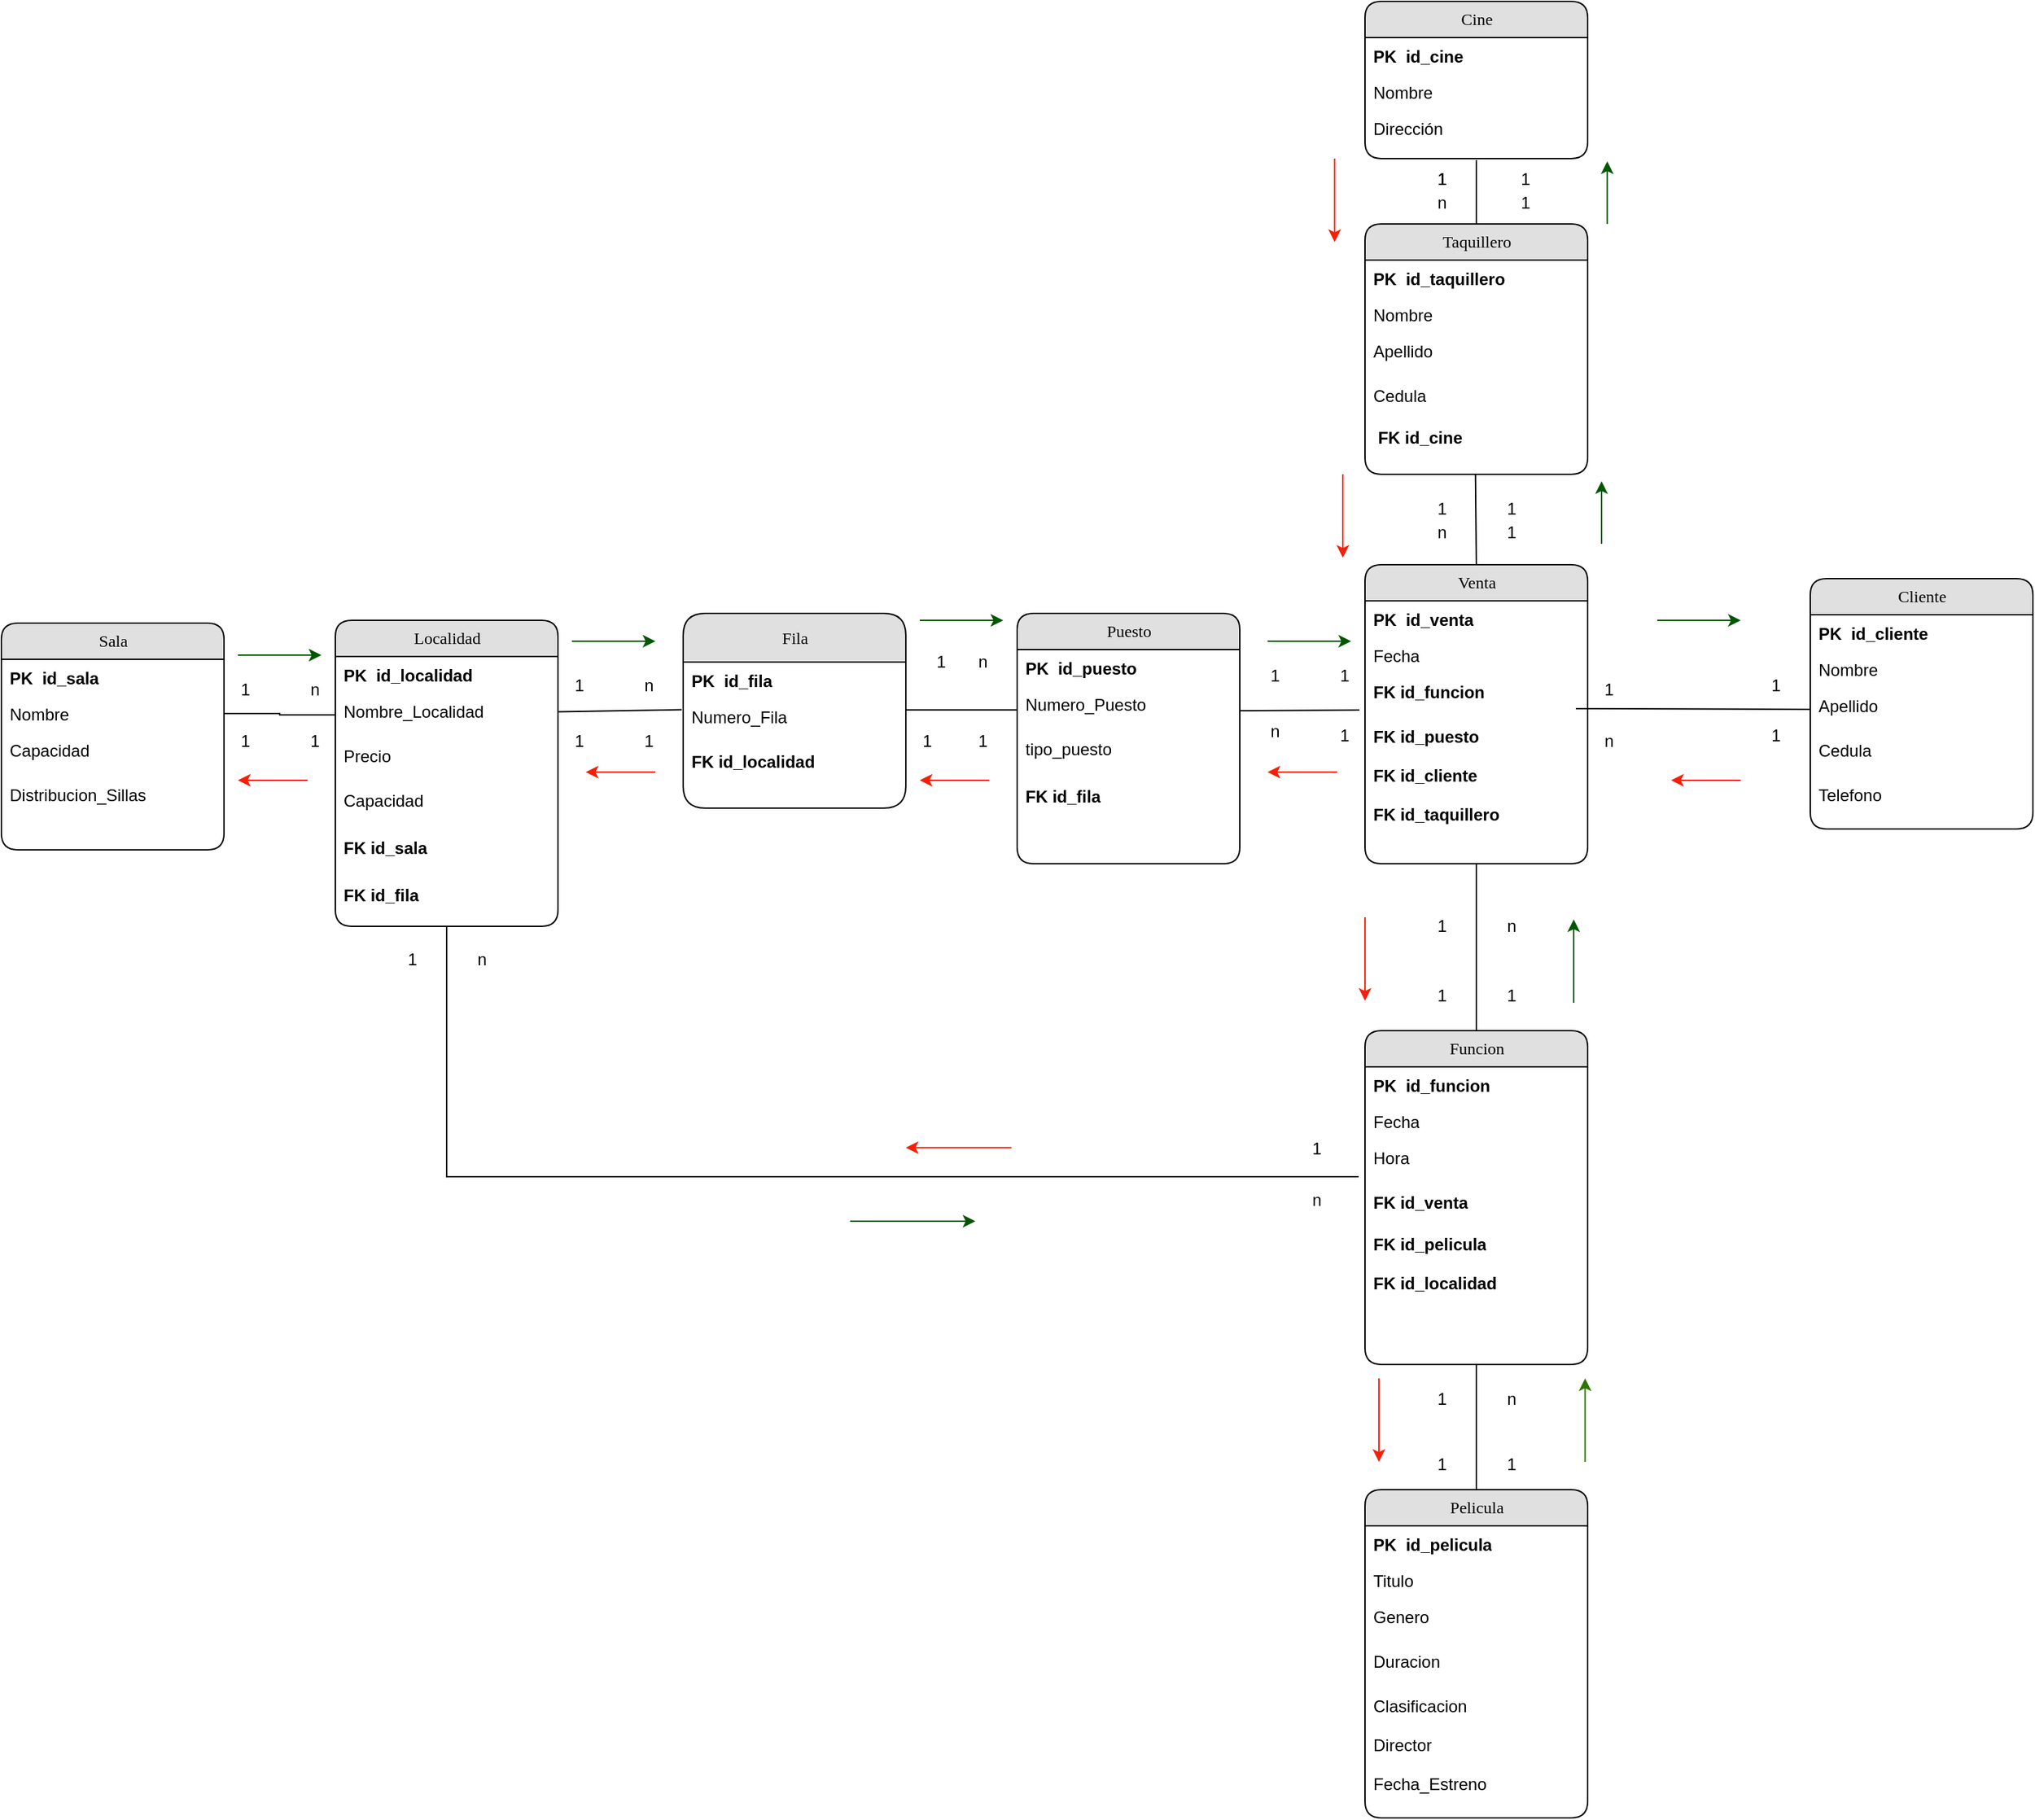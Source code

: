 <mxfile version="24.6.4" type="device">
  <diagram name="Page-1" id="b520641d-4fe3-3701-9064-5fc419738815">
    <mxGraphModel dx="2220" dy="693" grid="1" gridSize="10" guides="1" tooltips="1" connect="1" arrows="1" fold="1" page="1" pageScale="1" pageWidth="1100" pageHeight="850" background="none" math="0" shadow="0">
      <root>
        <mxCell id="0" />
        <mxCell id="1" parent="0" />
        <mxCell id="21ea969265ad0168-6" value="Pelicula" style="swimlane;html=1;fontStyle=0;childLayout=stackLayout;horizontal=1;startSize=26;fillColor=#e0e0e0;horizontalStack=0;resizeParent=1;resizeLast=0;collapsible=1;marginBottom=0;swimlaneFillColor=#ffffff;align=center;rounded=1;shadow=0;comic=0;labelBackgroundColor=none;strokeWidth=1;fontFamily=Verdana;fontSize=12" parent="1" vertex="1">
          <mxGeometry x="640" y="1080" width="160" height="236" as="geometry" />
        </mxCell>
        <mxCell id="21ea969265ad0168-7" value="PK&amp;nbsp; id_pelicula" style="text;html=1;strokeColor=none;fillColor=none;spacingLeft=4;spacingRight=4;whiteSpace=wrap;overflow=hidden;rotatable=0;points=[[0,0.5],[1,0.5]];portConstraint=eastwest;fontStyle=1" parent="21ea969265ad0168-6" vertex="1">
          <mxGeometry y="26" width="160" height="26" as="geometry" />
        </mxCell>
        <mxCell id="21ea969265ad0168-8" value="Titulo" style="text;html=1;strokeColor=none;fillColor=none;spacingLeft=4;spacingRight=4;whiteSpace=wrap;overflow=hidden;rotatable=0;points=[[0,0.5],[1,0.5]];portConstraint=eastwest;" parent="21ea969265ad0168-6" vertex="1">
          <mxGeometry y="52" width="160" height="26" as="geometry" />
        </mxCell>
        <mxCell id="21ea969265ad0168-9" value="Genero" style="text;html=1;strokeColor=none;fillColor=none;spacingLeft=4;spacingRight=4;whiteSpace=wrap;overflow=hidden;rotatable=0;points=[[0,0.5],[1,0.5]];portConstraint=eastwest;" parent="21ea969265ad0168-6" vertex="1">
          <mxGeometry y="78" width="160" height="32" as="geometry" />
        </mxCell>
        <mxCell id="8dd9FDoS5vBMyWjFudpx-2" value="Duracion" style="text;html=1;strokeColor=none;fillColor=none;spacingLeft=4;spacingRight=4;whiteSpace=wrap;overflow=hidden;rotatable=0;points=[[0,0.5],[1,0.5]];portConstraint=eastwest;" parent="21ea969265ad0168-6" vertex="1">
          <mxGeometry y="110" width="160" height="32" as="geometry" />
        </mxCell>
        <mxCell id="8dd9FDoS5vBMyWjFudpx-3" value="Clasificacion" style="text;html=1;strokeColor=none;fillColor=none;spacingLeft=4;spacingRight=4;whiteSpace=wrap;overflow=hidden;rotatable=0;points=[[0,0.5],[1,0.5]];portConstraint=eastwest;" parent="21ea969265ad0168-6" vertex="1">
          <mxGeometry y="142" width="160" height="28" as="geometry" />
        </mxCell>
        <mxCell id="8dd9FDoS5vBMyWjFudpx-4" value="Director" style="text;html=1;strokeColor=none;fillColor=none;spacingLeft=4;spacingRight=4;whiteSpace=wrap;overflow=hidden;rotatable=0;points=[[0,0.5],[1,0.5]];portConstraint=eastwest;" parent="21ea969265ad0168-6" vertex="1">
          <mxGeometry y="170" width="160" height="28" as="geometry" />
        </mxCell>
        <mxCell id="8dd9FDoS5vBMyWjFudpx-5" value="Fecha_Estreno" style="text;html=1;strokeColor=none;fillColor=none;spacingLeft=4;spacingRight=4;whiteSpace=wrap;overflow=hidden;rotatable=0;points=[[0,0.5],[1,0.5]];portConstraint=eastwest;" parent="21ea969265ad0168-6" vertex="1">
          <mxGeometry y="198" width="160" height="28" as="geometry" />
        </mxCell>
        <mxCell id="8dd9FDoS5vBMyWjFudpx-7" value="Sala" style="swimlane;html=1;fontStyle=0;childLayout=stackLayout;horizontal=1;startSize=26;fillColor=#e0e0e0;horizontalStack=0;resizeParent=1;resizeLast=0;collapsible=1;marginBottom=0;swimlaneFillColor=#ffffff;align=center;rounded=1;shadow=0;comic=0;labelBackgroundColor=none;strokeWidth=1;fontFamily=Verdana;fontSize=12" parent="1" vertex="1">
          <mxGeometry x="-340" y="457" width="160" height="163" as="geometry" />
        </mxCell>
        <mxCell id="8dd9FDoS5vBMyWjFudpx-8" value="PK&amp;nbsp; id_sala" style="text;html=1;strokeColor=none;fillColor=none;spacingLeft=4;spacingRight=4;whiteSpace=wrap;overflow=hidden;rotatable=0;points=[[0,0.5],[1,0.5]];portConstraint=eastwest;fontStyle=1" parent="8dd9FDoS5vBMyWjFudpx-7" vertex="1">
          <mxGeometry y="26" width="160" height="26" as="geometry" />
        </mxCell>
        <mxCell id="8dd9FDoS5vBMyWjFudpx-9" value="Nombre" style="text;html=1;strokeColor=none;fillColor=none;spacingLeft=4;spacingRight=4;whiteSpace=wrap;overflow=hidden;rotatable=0;points=[[0,0.5],[1,0.5]];portConstraint=eastwest;" parent="8dd9FDoS5vBMyWjFudpx-7" vertex="1">
          <mxGeometry y="52" width="160" height="26" as="geometry" />
        </mxCell>
        <mxCell id="8dd9FDoS5vBMyWjFudpx-10" value="Capacidad" style="text;html=1;strokeColor=none;fillColor=none;spacingLeft=4;spacingRight=4;whiteSpace=wrap;overflow=hidden;rotatable=0;points=[[0,0.5],[1,0.5]];portConstraint=eastwest;" parent="8dd9FDoS5vBMyWjFudpx-7" vertex="1">
          <mxGeometry y="78" width="160" height="32" as="geometry" />
        </mxCell>
        <mxCell id="Xd5yJjgraGwI-r6rhSxs-58" value="Distribucion_Sillas" style="text;html=1;strokeColor=none;fillColor=none;spacingLeft=4;spacingRight=4;whiteSpace=wrap;overflow=hidden;rotatable=0;points=[[0,0.5],[1,0.5]];portConstraint=eastwest;" vertex="1" parent="8dd9FDoS5vBMyWjFudpx-7">
          <mxGeometry y="110" width="160" height="32" as="geometry" />
        </mxCell>
        <mxCell id="8dd9FDoS5vBMyWjFudpx-15" value="Funcion" style="swimlane;html=1;fontStyle=0;childLayout=stackLayout;horizontal=1;startSize=26;fillColor=#e0e0e0;horizontalStack=0;resizeParent=1;resizeLast=0;collapsible=1;marginBottom=0;swimlaneFillColor=#ffffff;align=center;rounded=1;shadow=0;comic=0;labelBackgroundColor=none;strokeWidth=1;fontFamily=Verdana;fontSize=12" parent="1" vertex="1">
          <mxGeometry x="640" y="750" width="160" height="240" as="geometry" />
        </mxCell>
        <mxCell id="8dd9FDoS5vBMyWjFudpx-16" value="PK&amp;nbsp; id_funcion" style="text;html=1;strokeColor=none;fillColor=none;spacingLeft=4;spacingRight=4;whiteSpace=wrap;overflow=hidden;rotatable=0;points=[[0,0.5],[1,0.5]];portConstraint=eastwest;fontStyle=1" parent="8dd9FDoS5vBMyWjFudpx-15" vertex="1">
          <mxGeometry y="26" width="160" height="26" as="geometry" />
        </mxCell>
        <mxCell id="8dd9FDoS5vBMyWjFudpx-17" value="Fecha" style="text;html=1;strokeColor=none;fillColor=none;spacingLeft=4;spacingRight=4;whiteSpace=wrap;overflow=hidden;rotatable=0;points=[[0,0.5],[1,0.5]];portConstraint=eastwest;" parent="8dd9FDoS5vBMyWjFudpx-15" vertex="1">
          <mxGeometry y="52" width="160" height="26" as="geometry" />
        </mxCell>
        <mxCell id="8dd9FDoS5vBMyWjFudpx-18" value="Hora" style="text;html=1;strokeColor=none;fillColor=none;spacingLeft=4;spacingRight=4;whiteSpace=wrap;overflow=hidden;rotatable=0;points=[[0,0.5],[1,0.5]];portConstraint=eastwest;" parent="8dd9FDoS5vBMyWjFudpx-15" vertex="1">
          <mxGeometry y="78" width="160" height="32" as="geometry" />
        </mxCell>
        <mxCell id="8dd9FDoS5vBMyWjFudpx-21" value="FK id_venta" style="text;html=1;strokeColor=none;fillColor=none;spacingLeft=4;spacingRight=4;whiteSpace=wrap;overflow=hidden;rotatable=0;points=[[0,0.5],[1,0.5]];portConstraint=eastwest;fontStyle=1" parent="8dd9FDoS5vBMyWjFudpx-15" vertex="1">
          <mxGeometry y="110" width="160" height="30" as="geometry" />
        </mxCell>
        <mxCell id="8dd9FDoS5vBMyWjFudpx-20" value="&lt;b&gt;FK id_pelicula&lt;/b&gt;" style="text;html=1;strokeColor=none;fillColor=none;spacingLeft=4;spacingRight=4;whiteSpace=wrap;overflow=hidden;rotatable=0;points=[[0,0.5],[1,0.5]];portConstraint=eastwest;" parent="8dd9FDoS5vBMyWjFudpx-15" vertex="1">
          <mxGeometry y="140" width="160" height="28" as="geometry" />
        </mxCell>
        <mxCell id="HfZGZWcqAwXd5LYoIrl5-48" value="FK id_localidad" style="text;html=1;strokeColor=none;fillColor=none;spacingLeft=4;spacingRight=4;whiteSpace=wrap;overflow=hidden;rotatable=0;points=[[0,0.5],[1,0.5]];portConstraint=eastwest;fontStyle=1" parent="8dd9FDoS5vBMyWjFudpx-15" vertex="1">
          <mxGeometry y="168" width="160" height="30" as="geometry" />
        </mxCell>
        <mxCell id="HfZGZWcqAwXd5LYoIrl5-30" style="edgeStyle=orthogonalEdgeStyle;rounded=0;orthogonalLoop=1;jettySize=auto;html=1;exitX=0.5;exitY=1;exitDx=0;exitDy=0;entryX=0.5;entryY=0;entryDx=0;entryDy=0;endArrow=none;endFill=0;" parent="1" source="8dd9FDoS5vBMyWjFudpx-23" target="8dd9FDoS5vBMyWjFudpx-15" edge="1">
          <mxGeometry relative="1" as="geometry" />
        </mxCell>
        <mxCell id="8dd9FDoS5vBMyWjFudpx-23" value="Venta" style="swimlane;html=1;fontStyle=0;childLayout=stackLayout;horizontal=1;startSize=26;fillColor=#e0e0e0;horizontalStack=0;resizeParent=1;resizeLast=0;collapsible=1;marginBottom=0;swimlaneFillColor=#ffffff;align=center;rounded=1;shadow=0;comic=0;labelBackgroundColor=none;strokeWidth=1;fontFamily=Verdana;fontSize=12" parent="1" vertex="1">
          <mxGeometry x="640" y="415" width="160" height="215" as="geometry" />
        </mxCell>
        <mxCell id="8dd9FDoS5vBMyWjFudpx-24" value="PK&amp;nbsp; id_venta" style="text;html=1;strokeColor=none;fillColor=none;spacingLeft=4;spacingRight=4;whiteSpace=wrap;overflow=hidden;rotatable=0;points=[[0,0.5],[1,0.5]];portConstraint=eastwest;fontStyle=1" parent="8dd9FDoS5vBMyWjFudpx-23" vertex="1">
          <mxGeometry y="26" width="160" height="26" as="geometry" />
        </mxCell>
        <mxCell id="8dd9FDoS5vBMyWjFudpx-25" value="Fecha" style="text;html=1;strokeColor=none;fillColor=none;spacingLeft=4;spacingRight=4;whiteSpace=wrap;overflow=hidden;rotatable=0;points=[[0,0.5],[1,0.5]];portConstraint=eastwest;" parent="8dd9FDoS5vBMyWjFudpx-23" vertex="1">
          <mxGeometry y="52" width="160" height="26" as="geometry" />
        </mxCell>
        <mxCell id="8dd9FDoS5vBMyWjFudpx-27" value="FK id_funcion" style="text;html=1;strokeColor=none;fillColor=none;spacingLeft=4;spacingRight=4;whiteSpace=wrap;overflow=hidden;rotatable=0;points=[[0,0.5],[1,0.5]];portConstraint=eastwest;fontStyle=1" parent="8dd9FDoS5vBMyWjFudpx-23" vertex="1">
          <mxGeometry y="78" width="160" height="32" as="geometry" />
        </mxCell>
        <mxCell id="8dd9FDoS5vBMyWjFudpx-28" value="&lt;b&gt;FK id_puesto&lt;/b&gt;" style="text;html=1;strokeColor=none;fillColor=none;spacingLeft=4;spacingRight=4;whiteSpace=wrap;overflow=hidden;rotatable=0;points=[[0,0.5],[1,0.5]];portConstraint=eastwest;" parent="8dd9FDoS5vBMyWjFudpx-23" vertex="1">
          <mxGeometry y="110" width="160" height="28" as="geometry" />
        </mxCell>
        <mxCell id="8dd9FDoS5vBMyWjFudpx-46" value="&lt;b&gt;FK id_cliente&lt;/b&gt;" style="text;html=1;strokeColor=none;fillColor=none;spacingLeft=4;spacingRight=4;whiteSpace=wrap;overflow=hidden;rotatable=0;points=[[0,0.5],[1,0.5]];portConstraint=eastwest;" parent="8dd9FDoS5vBMyWjFudpx-23" vertex="1">
          <mxGeometry y="138" width="160" height="28" as="geometry" />
        </mxCell>
        <mxCell id="8dd9FDoS5vBMyWjFudpx-68" value="&lt;b&gt;FK id_taquillero&lt;/b&gt;" style="text;html=1;strokeColor=none;fillColor=none;spacingLeft=4;spacingRight=4;whiteSpace=wrap;overflow=hidden;rotatable=0;points=[[0,0.5],[1,0.5]];portConstraint=eastwest;" parent="8dd9FDoS5vBMyWjFudpx-23" vertex="1">
          <mxGeometry y="166" width="160" height="28" as="geometry" />
        </mxCell>
        <mxCell id="8dd9FDoS5vBMyWjFudpx-32" value="Puesto" style="swimlane;html=1;fontStyle=0;childLayout=stackLayout;horizontal=1;startSize=26;fillColor=#e0e0e0;horizontalStack=0;resizeParent=1;resizeLast=0;collapsible=1;marginBottom=0;swimlaneFillColor=#ffffff;align=center;rounded=1;shadow=0;comic=0;labelBackgroundColor=none;strokeWidth=1;fontFamily=Verdana;fontSize=12" parent="1" vertex="1">
          <mxGeometry x="390" y="450" width="160" height="180" as="geometry" />
        </mxCell>
        <mxCell id="8dd9FDoS5vBMyWjFudpx-33" value="PK&amp;nbsp; id_puesto" style="text;html=1;strokeColor=none;fillColor=none;spacingLeft=4;spacingRight=4;whiteSpace=wrap;overflow=hidden;rotatable=0;points=[[0,0.5],[1,0.5]];portConstraint=eastwest;fontStyle=1" parent="8dd9FDoS5vBMyWjFudpx-32" vertex="1">
          <mxGeometry y="26" width="160" height="26" as="geometry" />
        </mxCell>
        <mxCell id="8dd9FDoS5vBMyWjFudpx-35" value="Numero_Puesto" style="text;html=1;strokeColor=none;fillColor=none;spacingLeft=4;spacingRight=4;whiteSpace=wrap;overflow=hidden;rotatable=0;points=[[0,0.5],[1,0.5]];portConstraint=eastwest;" parent="8dd9FDoS5vBMyWjFudpx-32" vertex="1">
          <mxGeometry y="52" width="160" height="32" as="geometry" />
        </mxCell>
        <mxCell id="8dd9FDoS5vBMyWjFudpx-118" value="&lt;span&gt;tipo_puesto&lt;/span&gt;" style="text;html=1;strokeColor=none;fillColor=none;spacingLeft=4;spacingRight=4;whiteSpace=wrap;overflow=hidden;rotatable=0;points=[[0,0.5],[1,0.5]];portConstraint=eastwest;fontStyle=0" parent="8dd9FDoS5vBMyWjFudpx-32" vertex="1">
          <mxGeometry y="84" width="160" height="34" as="geometry" />
        </mxCell>
        <mxCell id="Xd5yJjgraGwI-r6rhSxs-57" value="&lt;b&gt;FK id_fila&lt;/b&gt;" style="text;html=1;strokeColor=none;fillColor=none;spacingLeft=4;spacingRight=4;whiteSpace=wrap;overflow=hidden;rotatable=0;points=[[0,0.5],[1,0.5]];portConstraint=eastwest;" vertex="1" parent="8dd9FDoS5vBMyWjFudpx-32">
          <mxGeometry y="118" width="160" height="34" as="geometry" />
        </mxCell>
        <mxCell id="8dd9FDoS5vBMyWjFudpx-54" value="Cliente" style="swimlane;html=1;fontStyle=0;childLayout=stackLayout;horizontal=1;startSize=26;fillColor=#e0e0e0;horizontalStack=0;resizeParent=1;resizeLast=0;collapsible=1;marginBottom=0;swimlaneFillColor=#ffffff;align=center;rounded=1;shadow=0;comic=0;labelBackgroundColor=none;strokeWidth=1;fontFamily=Verdana;fontSize=12" parent="1" vertex="1">
          <mxGeometry x="960" y="425" width="160" height="180" as="geometry" />
        </mxCell>
        <mxCell id="8dd9FDoS5vBMyWjFudpx-55" value="PK&amp;nbsp; id_cliente" style="text;html=1;strokeColor=none;fillColor=none;spacingLeft=4;spacingRight=4;whiteSpace=wrap;overflow=hidden;rotatable=0;points=[[0,0.5],[1,0.5]];portConstraint=eastwest;fontStyle=1" parent="8dd9FDoS5vBMyWjFudpx-54" vertex="1">
          <mxGeometry y="26" width="160" height="26" as="geometry" />
        </mxCell>
        <mxCell id="8dd9FDoS5vBMyWjFudpx-56" value="Nombre" style="text;html=1;strokeColor=none;fillColor=none;spacingLeft=4;spacingRight=4;whiteSpace=wrap;overflow=hidden;rotatable=0;points=[[0,0.5],[1,0.5]];portConstraint=eastwest;" parent="8dd9FDoS5vBMyWjFudpx-54" vertex="1">
          <mxGeometry y="52" width="160" height="26" as="geometry" />
        </mxCell>
        <mxCell id="8dd9FDoS5vBMyWjFudpx-57" value="Apellido" style="text;html=1;strokeColor=none;fillColor=none;spacingLeft=4;spacingRight=4;whiteSpace=wrap;overflow=hidden;rotatable=0;points=[[0,0.5],[1,0.5]];portConstraint=eastwest;" parent="8dd9FDoS5vBMyWjFudpx-54" vertex="1">
          <mxGeometry y="78" width="160" height="32" as="geometry" />
        </mxCell>
        <mxCell id="8dd9FDoS5vBMyWjFudpx-58" value="Cedula" style="text;html=1;strokeColor=none;fillColor=none;spacingLeft=4;spacingRight=4;whiteSpace=wrap;overflow=hidden;rotatable=0;points=[[0,0.5],[1,0.5]];portConstraint=eastwest;" parent="8dd9FDoS5vBMyWjFudpx-54" vertex="1">
          <mxGeometry y="110" width="160" height="32" as="geometry" />
        </mxCell>
        <mxCell id="8dd9FDoS5vBMyWjFudpx-59" value="Telefono" style="text;html=1;strokeColor=none;fillColor=none;spacingLeft=4;spacingRight=4;whiteSpace=wrap;overflow=hidden;rotatable=0;points=[[0,0.5],[1,0.5]];portConstraint=eastwest;" parent="8dd9FDoS5vBMyWjFudpx-54" vertex="1">
          <mxGeometry y="142" width="160" height="28" as="geometry" />
        </mxCell>
        <mxCell id="8dd9FDoS5vBMyWjFudpx-62" value="Taquillero" style="swimlane;html=1;fontStyle=0;childLayout=stackLayout;horizontal=1;startSize=26;fillColor=#e0e0e0;horizontalStack=0;resizeParent=1;resizeLast=0;collapsible=1;marginBottom=0;swimlaneFillColor=#ffffff;align=center;rounded=1;shadow=0;comic=0;labelBackgroundColor=none;strokeWidth=1;fontFamily=Verdana;fontSize=12" parent="1" vertex="1">
          <mxGeometry x="640" y="170" width="160" height="180" as="geometry" />
        </mxCell>
        <mxCell id="8dd9FDoS5vBMyWjFudpx-63" value="PK&amp;nbsp; id_taquillero" style="text;html=1;strokeColor=none;fillColor=none;spacingLeft=4;spacingRight=4;whiteSpace=wrap;overflow=hidden;rotatable=0;points=[[0,0.5],[1,0.5]];portConstraint=eastwest;fontStyle=1" parent="8dd9FDoS5vBMyWjFudpx-62" vertex="1">
          <mxGeometry y="26" width="160" height="26" as="geometry" />
        </mxCell>
        <mxCell id="8dd9FDoS5vBMyWjFudpx-64" value="Nombre" style="text;html=1;strokeColor=none;fillColor=none;spacingLeft=4;spacingRight=4;whiteSpace=wrap;overflow=hidden;rotatable=0;points=[[0,0.5],[1,0.5]];portConstraint=eastwest;" parent="8dd9FDoS5vBMyWjFudpx-62" vertex="1">
          <mxGeometry y="52" width="160" height="26" as="geometry" />
        </mxCell>
        <mxCell id="8dd9FDoS5vBMyWjFudpx-65" value="Apellido" style="text;html=1;strokeColor=none;fillColor=none;spacingLeft=4;spacingRight=4;whiteSpace=wrap;overflow=hidden;rotatable=0;points=[[0,0.5],[1,0.5]];portConstraint=eastwest;" parent="8dd9FDoS5vBMyWjFudpx-62" vertex="1">
          <mxGeometry y="78" width="160" height="32" as="geometry" />
        </mxCell>
        <mxCell id="8dd9FDoS5vBMyWjFudpx-66" value="Cedula" style="text;html=1;strokeColor=none;fillColor=none;spacingLeft=4;spacingRight=4;whiteSpace=wrap;overflow=hidden;rotatable=0;points=[[0,0.5],[1,0.5]];portConstraint=eastwest;" parent="8dd9FDoS5vBMyWjFudpx-62" vertex="1">
          <mxGeometry y="110" width="160" height="30" as="geometry" />
        </mxCell>
        <mxCell id="HfZGZWcqAwXd5LYoIrl5-8" value="&lt;b&gt;&amp;nbsp;FK id_cine&amp;nbsp;&lt;/b&gt;" style="text;html=1;strokeColor=none;fillColor=none;spacingLeft=4;spacingRight=4;whiteSpace=wrap;overflow=hidden;rotatable=0;points=[[0,0.5],[1,0.5]];portConstraint=eastwest;" parent="8dd9FDoS5vBMyWjFudpx-62" vertex="1">
          <mxGeometry y="140" width="160" height="30" as="geometry" />
        </mxCell>
        <mxCell id="8dd9FDoS5vBMyWjFudpx-108" value="Fila" style="swimlane;html=1;fontStyle=0;childLayout=stackLayout;horizontal=1;startSize=35;fillColor=#e0e0e0;horizontalStack=0;resizeParent=1;resizeLast=0;collapsible=1;marginBottom=0;swimlaneFillColor=#ffffff;align=center;rounded=1;shadow=0;comic=0;labelBackgroundColor=none;strokeWidth=1;fontFamily=Verdana;fontSize=12" parent="1" vertex="1">
          <mxGeometry x="150" y="450" width="160" height="140" as="geometry" />
        </mxCell>
        <mxCell id="8dd9FDoS5vBMyWjFudpx-109" value="PK&amp;nbsp; id_fila" style="text;html=1;strokeColor=none;fillColor=none;spacingLeft=4;spacingRight=4;whiteSpace=wrap;overflow=hidden;rotatable=0;points=[[0,0.5],[1,0.5]];portConstraint=eastwest;fontStyle=1" parent="8dd9FDoS5vBMyWjFudpx-108" vertex="1">
          <mxGeometry y="35" width="160" height="26" as="geometry" />
        </mxCell>
        <mxCell id="8dd9FDoS5vBMyWjFudpx-111" value="Numero_Fila" style="text;html=1;strokeColor=none;fillColor=none;spacingLeft=4;spacingRight=4;whiteSpace=wrap;overflow=hidden;rotatable=0;points=[[0,0.5],[1,0.5]];portConstraint=eastwest;" parent="8dd9FDoS5vBMyWjFudpx-108" vertex="1">
          <mxGeometry y="61" width="160" height="32" as="geometry" />
        </mxCell>
        <mxCell id="8dd9FDoS5vBMyWjFudpx-113" value="&lt;b&gt;FK id_localidad&lt;/b&gt;" style="text;html=1;strokeColor=none;fillColor=none;spacingLeft=4;spacingRight=4;whiteSpace=wrap;overflow=hidden;rotatable=0;points=[[0,0.5],[1,0.5]];portConstraint=eastwest;" parent="8dd9FDoS5vBMyWjFudpx-108" vertex="1">
          <mxGeometry y="93" width="160" height="28" as="geometry" />
        </mxCell>
        <mxCell id="HfZGZWcqAwXd5LYoIrl5-2" value="Cine" style="swimlane;html=1;fontStyle=0;childLayout=stackLayout;horizontal=1;startSize=26;fillColor=#e0e0e0;horizontalStack=0;resizeParent=1;resizeLast=0;collapsible=1;marginBottom=0;swimlaneFillColor=#ffffff;align=center;rounded=1;shadow=0;comic=0;labelBackgroundColor=none;strokeWidth=1;fontFamily=Verdana;fontSize=12" parent="1" vertex="1">
          <mxGeometry x="640" y="10" width="160" height="113" as="geometry" />
        </mxCell>
        <mxCell id="HfZGZWcqAwXd5LYoIrl5-3" value="PK&amp;nbsp; id_cine" style="text;html=1;strokeColor=none;fillColor=none;spacingLeft=4;spacingRight=4;whiteSpace=wrap;overflow=hidden;rotatable=0;points=[[0,0.5],[1,0.5]];portConstraint=eastwest;fontStyle=1" parent="HfZGZWcqAwXd5LYoIrl5-2" vertex="1">
          <mxGeometry y="26" width="160" height="26" as="geometry" />
        </mxCell>
        <mxCell id="HfZGZWcqAwXd5LYoIrl5-4" value="Nombre" style="text;html=1;strokeColor=none;fillColor=none;spacingLeft=4;spacingRight=4;whiteSpace=wrap;overflow=hidden;rotatable=0;points=[[0,0.5],[1,0.5]];portConstraint=eastwest;" parent="HfZGZWcqAwXd5LYoIrl5-2" vertex="1">
          <mxGeometry y="52" width="160" height="26" as="geometry" />
        </mxCell>
        <mxCell id="HfZGZWcqAwXd5LYoIrl5-5" value="Dirección" style="text;html=1;strokeColor=none;fillColor=none;spacingLeft=4;spacingRight=4;whiteSpace=wrap;overflow=hidden;rotatable=0;points=[[0,0.5],[1,0.5]];portConstraint=eastwest;" parent="HfZGZWcqAwXd5LYoIrl5-2" vertex="1">
          <mxGeometry y="78" width="160" height="32" as="geometry" />
        </mxCell>
        <mxCell id="HfZGZWcqAwXd5LYoIrl5-9" value="Localidad" style="swimlane;html=1;fontStyle=0;childLayout=stackLayout;horizontal=1;startSize=26;fillColor=#e0e0e0;horizontalStack=0;resizeParent=1;resizeLast=0;collapsible=1;marginBottom=0;swimlaneFillColor=#ffffff;align=center;rounded=1;shadow=0;comic=0;labelBackgroundColor=none;strokeWidth=1;fontFamily=Verdana;fontSize=12" parent="1" vertex="1">
          <mxGeometry x="-100" y="455" width="160" height="220" as="geometry" />
        </mxCell>
        <mxCell id="HfZGZWcqAwXd5LYoIrl5-10" value="PK&amp;nbsp; id_localidad" style="text;html=1;strokeColor=none;fillColor=none;spacingLeft=4;spacingRight=4;whiteSpace=wrap;overflow=hidden;rotatable=0;points=[[0,0.5],[1,0.5]];portConstraint=eastwest;fontStyle=1" parent="HfZGZWcqAwXd5LYoIrl5-9" vertex="1">
          <mxGeometry y="26" width="160" height="26" as="geometry" />
        </mxCell>
        <mxCell id="HfZGZWcqAwXd5LYoIrl5-11" value="Nombre_Localidad" style="text;html=1;strokeColor=none;fillColor=none;spacingLeft=4;spacingRight=4;whiteSpace=wrap;overflow=hidden;rotatable=0;points=[[0,0.5],[1,0.5]];portConstraint=eastwest;" parent="HfZGZWcqAwXd5LYoIrl5-9" vertex="1">
          <mxGeometry y="52" width="160" height="32" as="geometry" />
        </mxCell>
        <mxCell id="HfZGZWcqAwXd5LYoIrl5-12" value="Precio&amp;nbsp;" style="text;html=1;strokeColor=none;fillColor=none;spacingLeft=4;spacingRight=4;whiteSpace=wrap;overflow=hidden;rotatable=0;points=[[0,0.5],[1,0.5]];portConstraint=eastwest;" parent="HfZGZWcqAwXd5LYoIrl5-9" vertex="1">
          <mxGeometry y="84" width="160" height="32" as="geometry" />
        </mxCell>
        <mxCell id="HfZGZWcqAwXd5LYoIrl5-13" value="Capacidad" style="text;html=1;strokeColor=none;fillColor=none;spacingLeft=4;spacingRight=4;whiteSpace=wrap;overflow=hidden;rotatable=0;points=[[0,0.5],[1,0.5]];portConstraint=eastwest;" parent="HfZGZWcqAwXd5LYoIrl5-9" vertex="1">
          <mxGeometry y="116" width="160" height="34" as="geometry" />
        </mxCell>
        <mxCell id="HfZGZWcqAwXd5LYoIrl5-14" value="&lt;b&gt;FK id_sala&lt;/b&gt;" style="text;html=1;strokeColor=none;fillColor=none;spacingLeft=4;spacingRight=4;whiteSpace=wrap;overflow=hidden;rotatable=0;points=[[0,0.5],[1,0.5]];portConstraint=eastwest;" parent="HfZGZWcqAwXd5LYoIrl5-9" vertex="1">
          <mxGeometry y="150" width="160" height="34" as="geometry" />
        </mxCell>
        <mxCell id="Xd5yJjgraGwI-r6rhSxs-5" value="&lt;b&gt;FK id_fila&lt;/b&gt;" style="text;html=1;strokeColor=none;fillColor=none;spacingLeft=4;spacingRight=4;whiteSpace=wrap;overflow=hidden;rotatable=0;points=[[0,0.5],[1,0.5]];portConstraint=eastwest;" vertex="1" parent="HfZGZWcqAwXd5LYoIrl5-9">
          <mxGeometry y="184" width="160" height="34" as="geometry" />
        </mxCell>
        <mxCell id="HfZGZWcqAwXd5LYoIrl5-23" value="" style="endArrow=none;html=1;rounded=0;entryX=0.5;entryY=0;entryDx=0;entryDy=0;endFill=0;" parent="1" target="8dd9FDoS5vBMyWjFudpx-62" edge="1">
          <mxGeometry width="50" height="50" relative="1" as="geometry">
            <mxPoint x="720" y="124" as="sourcePoint" />
            <mxPoint x="750" y="123" as="targetPoint" />
          </mxGeometry>
        </mxCell>
        <mxCell id="HfZGZWcqAwXd5LYoIrl5-24" value="" style="endArrow=none;html=1;rounded=0;startArrow=none;startFill=0;endFill=0;entryX=0.5;entryY=0;entryDx=0;entryDy=0;" parent="1" target="8dd9FDoS5vBMyWjFudpx-23" edge="1">
          <mxGeometry width="50" height="50" relative="1" as="geometry">
            <mxPoint x="719.38" y="350" as="sourcePoint" />
            <mxPoint x="719" y="410" as="targetPoint" />
          </mxGeometry>
        </mxCell>
        <mxCell id="HfZGZWcqAwXd5LYoIrl5-25" value="" style="endArrow=none;html=1;rounded=0;exitX=0;exitY=0.5;exitDx=0;exitDy=0;entryX=0.947;entryY=-0.231;entryDx=0;entryDy=0;entryPerimeter=0;endFill=0;" parent="1" source="8dd9FDoS5vBMyWjFudpx-57" target="8dd9FDoS5vBMyWjFudpx-28" edge="1">
          <mxGeometry width="50" height="50" relative="1" as="geometry">
            <mxPoint x="850.38" y="500" as="sourcePoint" />
            <mxPoint x="850" y="560" as="targetPoint" />
          </mxGeometry>
        </mxCell>
        <mxCell id="HfZGZWcqAwXd5LYoIrl5-26" value="" style="endArrow=none;html=1;rounded=0;exitX=-0.025;exitY=0.827;exitDx=0;exitDy=0;exitPerimeter=0;endFill=0;" parent="1" edge="1">
          <mxGeometry width="50" height="50" relative="1" as="geometry">
            <mxPoint x="636" y="519.464" as="sourcePoint" />
            <mxPoint x="550" y="520" as="targetPoint" />
          </mxGeometry>
        </mxCell>
        <mxCell id="HfZGZWcqAwXd5LYoIrl5-27" value="" style="endArrow=none;html=1;rounded=0;entryX=1.017;entryY=-0.144;entryDx=0;entryDy=0;entryPerimeter=0;endFill=0;exitX=0;exitY=0.543;exitDx=0;exitDy=0;exitPerimeter=0;" parent="1" edge="1" source="8dd9FDoS5vBMyWjFudpx-35">
          <mxGeometry width="50" height="50" relative="1" as="geometry">
            <mxPoint x="370" y="520" as="sourcePoint" />
            <mxPoint x="310" y="519.37" as="targetPoint" />
          </mxGeometry>
        </mxCell>
        <mxCell id="HfZGZWcqAwXd5LYoIrl5-28" value="" style="endArrow=none;html=1;rounded=0;entryX=1.017;entryY=-0.144;entryDx=0;entryDy=0;entryPerimeter=0;endFill=0;" parent="1" edge="1">
          <mxGeometry width="50" height="50" relative="1" as="geometry">
            <mxPoint x="149" y="519.31" as="sourcePoint" />
            <mxPoint x="60" y="520.69" as="targetPoint" />
          </mxGeometry>
        </mxCell>
        <mxCell id="HfZGZWcqAwXd5LYoIrl5-29" style="edgeStyle=orthogonalEdgeStyle;rounded=0;orthogonalLoop=1;jettySize=auto;html=1;entryX=1;entryY=0.5;entryDx=0;entryDy=0;endArrow=none;endFill=0;" parent="1" source="HfZGZWcqAwXd5LYoIrl5-11" target="8dd9FDoS5vBMyWjFudpx-9" edge="1">
          <mxGeometry relative="1" as="geometry" />
        </mxCell>
        <mxCell id="HfZGZWcqAwXd5LYoIrl5-32" value="1" style="text;html=1;align=center;verticalAlign=middle;resizable=0;points=[];autosize=1;strokeColor=none;fillColor=none;" parent="1" vertex="1">
          <mxGeometry x="680" y="123" width="30" height="30" as="geometry" />
        </mxCell>
        <mxCell id="HfZGZWcqAwXd5LYoIrl5-33" value="1" style="text;html=1;align=center;verticalAlign=middle;resizable=0;points=[];autosize=1;strokeColor=none;fillColor=none;" parent="1" vertex="1">
          <mxGeometry x="680" y="123" width="30" height="30" as="geometry" />
        </mxCell>
        <mxCell id="HfZGZWcqAwXd5LYoIrl5-34" value="n" style="text;html=1;align=center;verticalAlign=middle;resizable=0;points=[];autosize=1;strokeColor=none;fillColor=none;" parent="1" vertex="1">
          <mxGeometry x="680" y="140" width="30" height="30" as="geometry" />
        </mxCell>
        <mxCell id="HfZGZWcqAwXd5LYoIrl5-35" value="1" style="text;html=1;align=center;verticalAlign=middle;resizable=0;points=[];autosize=1;strokeColor=none;fillColor=none;" parent="1" vertex="1">
          <mxGeometry x="740" y="123" width="30" height="30" as="geometry" />
        </mxCell>
        <mxCell id="HfZGZWcqAwXd5LYoIrl5-36" value="1" style="text;html=1;align=center;verticalAlign=middle;resizable=0;points=[];autosize=1;strokeColor=none;fillColor=none;" parent="1" vertex="1">
          <mxGeometry x="740" y="140" width="30" height="30" as="geometry" />
        </mxCell>
        <mxCell id="HfZGZWcqAwXd5LYoIrl5-37" value="1" style="text;html=1;align=center;verticalAlign=middle;resizable=0;points=[];autosize=1;strokeColor=none;fillColor=none;" parent="1" vertex="1">
          <mxGeometry x="680" y="360" width="30" height="30" as="geometry" />
        </mxCell>
        <mxCell id="HfZGZWcqAwXd5LYoIrl5-38" value="n" style="text;html=1;align=center;verticalAlign=middle;resizable=0;points=[];autosize=1;strokeColor=none;fillColor=none;" parent="1" vertex="1">
          <mxGeometry x="680" y="377" width="30" height="30" as="geometry" />
        </mxCell>
        <mxCell id="HfZGZWcqAwXd5LYoIrl5-40" value="1" style="text;html=1;align=center;verticalAlign=middle;resizable=0;points=[];autosize=1;strokeColor=none;fillColor=none;" parent="1" vertex="1">
          <mxGeometry x="730" y="360" width="30" height="30" as="geometry" />
        </mxCell>
        <mxCell id="HfZGZWcqAwXd5LYoIrl5-41" value="1" style="text;html=1;align=center;verticalAlign=middle;resizable=0;points=[];autosize=1;strokeColor=none;fillColor=none;" parent="1" vertex="1">
          <mxGeometry x="730" y="377" width="30" height="30" as="geometry" />
        </mxCell>
        <mxCell id="HfZGZWcqAwXd5LYoIrl5-44" value="1" style="text;html=1;align=center;verticalAlign=middle;resizable=0;points=[];autosize=1;strokeColor=none;fillColor=none;" parent="1" vertex="1">
          <mxGeometry x="800" y="490" width="30" height="30" as="geometry" />
        </mxCell>
        <mxCell id="HfZGZWcqAwXd5LYoIrl5-45" value="n" style="text;html=1;align=center;verticalAlign=middle;resizable=0;points=[];autosize=1;strokeColor=none;fillColor=none;" parent="1" vertex="1">
          <mxGeometry x="800" y="526.5" width="30" height="30" as="geometry" />
        </mxCell>
        <mxCell id="HfZGZWcqAwXd5LYoIrl5-46" value="1" style="text;html=1;align=center;verticalAlign=middle;resizable=0;points=[];autosize=1;strokeColor=none;fillColor=none;" parent="1" vertex="1">
          <mxGeometry x="920" y="486.75" width="30" height="30" as="geometry" />
        </mxCell>
        <mxCell id="HfZGZWcqAwXd5LYoIrl5-47" value="1" style="text;html=1;align=center;verticalAlign=middle;resizable=0;points=[];autosize=1;strokeColor=none;fillColor=none;" parent="1" vertex="1">
          <mxGeometry x="920" y="523.25" width="30" height="30" as="geometry" />
        </mxCell>
        <mxCell id="HfZGZWcqAwXd5LYoIrl5-31" style="edgeStyle=orthogonalEdgeStyle;rounded=0;orthogonalLoop=1;jettySize=auto;html=1;exitX=0.5;exitY=1;exitDx=0;exitDy=0;endArrow=none;endFill=0;" parent="1" source="8dd9FDoS5vBMyWjFudpx-15" edge="1">
          <mxGeometry relative="1" as="geometry">
            <mxPoint x="719.67" y="1050" as="sourcePoint" />
            <mxPoint x="720" y="1080" as="targetPoint" />
          </mxGeometry>
        </mxCell>
        <mxCell id="HfZGZWcqAwXd5LYoIrl5-49" style="edgeStyle=orthogonalEdgeStyle;rounded=0;orthogonalLoop=1;jettySize=auto;html=1;exitX=0.5;exitY=1;exitDx=0;exitDy=0;entryX=-0.029;entryY=-0.167;entryDx=0;entryDy=0;entryPerimeter=0;endArrow=none;endFill=0;" parent="1" source="HfZGZWcqAwXd5LYoIrl5-9" target="8dd9FDoS5vBMyWjFudpx-21" edge="1">
          <mxGeometry relative="1" as="geometry" />
        </mxCell>
        <mxCell id="HfZGZWcqAwXd5LYoIrl5-51" value="1" style="text;html=1;align=center;verticalAlign=middle;resizable=0;points=[];autosize=1;strokeColor=none;fillColor=none;" parent="1" vertex="1">
          <mxGeometry x="590" y="820" width="30" height="30" as="geometry" />
        </mxCell>
        <mxCell id="HfZGZWcqAwXd5LYoIrl5-52" value="n" style="text;html=1;align=center;verticalAlign=middle;resizable=0;points=[];autosize=1;strokeColor=none;fillColor=none;" parent="1" vertex="1">
          <mxGeometry x="590" y="856.5" width="30" height="30" as="geometry" />
        </mxCell>
        <mxCell id="Xd5yJjgraGwI-r6rhSxs-1" value="1" style="text;html=1;align=center;verticalAlign=middle;resizable=0;points=[];autosize=1;strokeColor=none;fillColor=none;" vertex="1" parent="1">
          <mxGeometry x="680" y="1000" width="30" height="30" as="geometry" />
        </mxCell>
        <mxCell id="Xd5yJjgraGwI-r6rhSxs-2" value="1" style="text;html=1;align=center;verticalAlign=middle;resizable=0;points=[];autosize=1;strokeColor=none;fillColor=none;" vertex="1" parent="1">
          <mxGeometry x="680" y="1046.5" width="30" height="30" as="geometry" />
        </mxCell>
        <mxCell id="Xd5yJjgraGwI-r6rhSxs-3" value="1" style="text;html=1;align=center;verticalAlign=middle;resizable=0;points=[];autosize=1;strokeColor=none;fillColor=none;" vertex="1" parent="1">
          <mxGeometry x="-60" y="683.5" width="30" height="30" as="geometry" />
        </mxCell>
        <mxCell id="Xd5yJjgraGwI-r6rhSxs-4" value="n" style="text;html=1;align=center;verticalAlign=middle;resizable=0;points=[];autosize=1;strokeColor=none;fillColor=none;" vertex="1" parent="1">
          <mxGeometry x="-10" y="683.5" width="30" height="30" as="geometry" />
        </mxCell>
        <mxCell id="Xd5yJjgraGwI-r6rhSxs-6" value="1" style="text;html=1;align=center;verticalAlign=middle;resizable=0;points=[];autosize=1;strokeColor=none;fillColor=none;" vertex="1" parent="1">
          <mxGeometry x="-180" y="490" width="30" height="30" as="geometry" />
        </mxCell>
        <mxCell id="Xd5yJjgraGwI-r6rhSxs-7" value="n" style="text;html=1;align=center;verticalAlign=middle;resizable=0;points=[];autosize=1;strokeColor=none;fillColor=none;" vertex="1" parent="1">
          <mxGeometry x="-130" y="490" width="30" height="30" as="geometry" />
        </mxCell>
        <mxCell id="Xd5yJjgraGwI-r6rhSxs-8" value="1" style="text;html=1;align=center;verticalAlign=middle;resizable=0;points=[];autosize=1;strokeColor=none;fillColor=none;" vertex="1" parent="1">
          <mxGeometry x="60" y="486.75" width="30" height="30" as="geometry" />
        </mxCell>
        <mxCell id="Xd5yJjgraGwI-r6rhSxs-9" value="n" style="text;html=1;align=center;verticalAlign=middle;resizable=0;points=[];autosize=1;strokeColor=none;fillColor=none;" vertex="1" parent="1">
          <mxGeometry x="110" y="486.75" width="30" height="30" as="geometry" />
        </mxCell>
        <mxCell id="Xd5yJjgraGwI-r6rhSxs-11" value="1" style="text;html=1;align=center;verticalAlign=middle;resizable=0;points=[];autosize=1;strokeColor=none;fillColor=none;" vertex="1" parent="1">
          <mxGeometry x="60" y="526.5" width="30" height="30" as="geometry" />
        </mxCell>
        <mxCell id="Xd5yJjgraGwI-r6rhSxs-12" value="1" style="text;html=1;align=center;verticalAlign=middle;resizable=0;points=[];autosize=1;strokeColor=none;fillColor=none;" vertex="1" parent="1">
          <mxGeometry x="110" y="526.5" width="30" height="30" as="geometry" />
        </mxCell>
        <mxCell id="Xd5yJjgraGwI-r6rhSxs-13" value="1" style="text;html=1;align=center;verticalAlign=middle;resizable=0;points=[];autosize=1;strokeColor=none;fillColor=none;" vertex="1" parent="1">
          <mxGeometry x="-180" y="526.5" width="30" height="30" as="geometry" />
        </mxCell>
        <mxCell id="Xd5yJjgraGwI-r6rhSxs-14" value="1" style="text;html=1;align=center;verticalAlign=middle;resizable=0;points=[];autosize=1;strokeColor=none;fillColor=none;" vertex="1" parent="1">
          <mxGeometry x="-130" y="526.5" width="30" height="30" as="geometry" />
        </mxCell>
        <mxCell id="Xd5yJjgraGwI-r6rhSxs-15" value="1" style="text;html=1;align=center;verticalAlign=middle;resizable=0;points=[];autosize=1;" vertex="1" parent="1">
          <mxGeometry x="320" y="470" width="30" height="30" as="geometry" />
        </mxCell>
        <mxCell id="Xd5yJjgraGwI-r6rhSxs-16" value="n" style="text;html=1;align=center;verticalAlign=middle;resizable=0;points=[];autosize=1;" vertex="1" parent="1">
          <mxGeometry x="350" y="470" width="30" height="30" as="geometry" />
        </mxCell>
        <mxCell id="Xd5yJjgraGwI-r6rhSxs-18" value="1" style="text;html=1;align=center;verticalAlign=middle;resizable=0;points=[];autosize=1;" vertex="1" parent="1">
          <mxGeometry x="310" y="526.5" width="30" height="30" as="geometry" />
        </mxCell>
        <mxCell id="Xd5yJjgraGwI-r6rhSxs-19" value="1" style="text;html=1;align=center;verticalAlign=middle;resizable=0;points=[];autosize=1;" vertex="1" parent="1">
          <mxGeometry x="350" y="526.5" width="30" height="30" as="geometry" />
        </mxCell>
        <mxCell id="Xd5yJjgraGwI-r6rhSxs-23" value="1" style="text;html=1;align=center;verticalAlign=middle;resizable=0;points=[];autosize=1;strokeColor=none;fillColor=none;" vertex="1" parent="1">
          <mxGeometry x="560" y="480" width="30" height="30" as="geometry" />
        </mxCell>
        <mxCell id="Xd5yJjgraGwI-r6rhSxs-24" value="1" style="text;html=1;align=center;verticalAlign=middle;resizable=0;points=[];autosize=1;strokeColor=none;fillColor=none;" vertex="1" parent="1">
          <mxGeometry x="610" y="480" width="30" height="30" as="geometry" />
        </mxCell>
        <mxCell id="Xd5yJjgraGwI-r6rhSxs-25" value="n" style="text;html=1;align=center;verticalAlign=middle;resizable=0;points=[];autosize=1;strokeColor=none;fillColor=none;" vertex="1" parent="1">
          <mxGeometry x="560" y="520" width="30" height="30" as="geometry" />
        </mxCell>
        <mxCell id="Xd5yJjgraGwI-r6rhSxs-26" value="1" style="text;html=1;align=center;verticalAlign=middle;resizable=0;points=[];autosize=1;strokeColor=none;fillColor=none;" vertex="1" parent="1">
          <mxGeometry x="730" y="710" width="30" height="30" as="geometry" />
        </mxCell>
        <mxCell id="Xd5yJjgraGwI-r6rhSxs-27" value="n" style="text;html=1;align=center;verticalAlign=middle;resizable=0;points=[];autosize=1;strokeColor=none;fillColor=none;" vertex="1" parent="1">
          <mxGeometry x="730" y="660" width="30" height="30" as="geometry" />
        </mxCell>
        <mxCell id="Xd5yJjgraGwI-r6rhSxs-28" value="1" style="text;html=1;align=center;verticalAlign=middle;resizable=0;points=[];autosize=1;strokeColor=none;fillColor=none;" vertex="1" parent="1">
          <mxGeometry x="610" y="523.25" width="30" height="30" as="geometry" />
        </mxCell>
        <mxCell id="Xd5yJjgraGwI-r6rhSxs-29" value="1" style="text;html=1;align=center;verticalAlign=middle;resizable=0;points=[];autosize=1;strokeColor=none;fillColor=none;" vertex="1" parent="1">
          <mxGeometry x="680" y="660" width="30" height="30" as="geometry" />
        </mxCell>
        <mxCell id="Xd5yJjgraGwI-r6rhSxs-30" value="1" style="text;html=1;align=center;verticalAlign=middle;resizable=0;points=[];autosize=1;strokeColor=none;fillColor=none;" vertex="1" parent="1">
          <mxGeometry x="680" y="710" width="30" height="30" as="geometry" />
        </mxCell>
        <mxCell id="Xd5yJjgraGwI-r6rhSxs-31" value="1" style="text;html=1;align=center;verticalAlign=middle;resizable=0;points=[];autosize=1;strokeColor=none;fillColor=none;" vertex="1" parent="1">
          <mxGeometry x="730" y="1046.5" width="30" height="30" as="geometry" />
        </mxCell>
        <mxCell id="Xd5yJjgraGwI-r6rhSxs-32" value="n" style="text;html=1;align=center;verticalAlign=middle;resizable=0;points=[];autosize=1;strokeColor=none;fillColor=none;" vertex="1" parent="1">
          <mxGeometry x="730" y="1000" width="30" height="30" as="geometry" />
        </mxCell>
        <mxCell id="Xd5yJjgraGwI-r6rhSxs-33" value="" style="endArrow=classic;html=1;rounded=0;fillColor=#008a00;strokeColor=#005700;" edge="1" parent="1">
          <mxGeometry width="50" height="50" relative="1" as="geometry">
            <mxPoint x="270" y="887" as="sourcePoint" />
            <mxPoint x="360" y="887" as="targetPoint" />
          </mxGeometry>
        </mxCell>
        <mxCell id="Xd5yJjgraGwI-r6rhSxs-34" value="" style="endArrow=classic;html=1;rounded=0;fillColor=#dae8fc;strokeColor=#F71F08;" edge="1" parent="1">
          <mxGeometry width="50" height="50" relative="1" as="geometry">
            <mxPoint x="650" y="1000" as="sourcePoint" />
            <mxPoint x="650" y="1060" as="targetPoint" />
          </mxGeometry>
        </mxCell>
        <mxCell id="Xd5yJjgraGwI-r6rhSxs-36" value="" style="endArrow=classic;html=1;rounded=0;fillColor=#dae8fc;strokeColor=#F71F08;" edge="1" parent="1">
          <mxGeometry width="50" height="50" relative="1" as="geometry">
            <mxPoint x="385.91" y="834.09" as="sourcePoint" />
            <mxPoint x="310" y="834.09" as="targetPoint" />
          </mxGeometry>
        </mxCell>
        <mxCell id="Xd5yJjgraGwI-r6rhSxs-37" value="" style="endArrow=classic;html=1;rounded=0;fillColor=#60a917;strokeColor=#2D7600;" edge="1" parent="1">
          <mxGeometry width="50" height="50" relative="1" as="geometry">
            <mxPoint x="798.18" y="1060" as="sourcePoint" />
            <mxPoint x="798.18" y="1000" as="targetPoint" />
          </mxGeometry>
        </mxCell>
        <mxCell id="Xd5yJjgraGwI-r6rhSxs-38" value="" style="endArrow=classic;html=1;rounded=0;fillColor=#008a00;strokeColor=#005700;" edge="1" parent="1">
          <mxGeometry width="50" height="50" relative="1" as="geometry">
            <mxPoint x="-170" y="480" as="sourcePoint" />
            <mxPoint x="-110" y="480" as="targetPoint" />
          </mxGeometry>
        </mxCell>
        <mxCell id="Xd5yJjgraGwI-r6rhSxs-39" value="" style="endArrow=classic;html=1;rounded=0;fillColor=#dae8fc;strokeColor=#F71F08;" edge="1" parent="1">
          <mxGeometry width="50" height="50" relative="1" as="geometry">
            <mxPoint x="-120" y="570" as="sourcePoint" />
            <mxPoint x="-170" y="570" as="targetPoint" />
          </mxGeometry>
        </mxCell>
        <mxCell id="Xd5yJjgraGwI-r6rhSxs-40" value="" style="endArrow=classic;html=1;rounded=0;fillColor=#008a00;strokeColor=#005700;" edge="1" parent="1">
          <mxGeometry width="50" height="50" relative="1" as="geometry">
            <mxPoint x="70" y="470" as="sourcePoint" />
            <mxPoint x="130" y="470" as="targetPoint" />
          </mxGeometry>
        </mxCell>
        <mxCell id="Xd5yJjgraGwI-r6rhSxs-41" value="" style="endArrow=classic;html=1;rounded=0;fillColor=#dae8fc;strokeColor=#F71F08;" edge="1" parent="1">
          <mxGeometry width="50" height="50" relative="1" as="geometry">
            <mxPoint x="130" y="564.09" as="sourcePoint" />
            <mxPoint x="80" y="564.09" as="targetPoint" />
          </mxGeometry>
        </mxCell>
        <mxCell id="Xd5yJjgraGwI-r6rhSxs-42" value="" style="endArrow=classic;html=1;rounded=0;fillColor=#dae8fc;strokeColor=#F71F08;" edge="1" parent="1">
          <mxGeometry width="50" height="50" relative="1" as="geometry">
            <mxPoint x="370" y="570" as="sourcePoint" />
            <mxPoint x="320" y="570" as="targetPoint" />
          </mxGeometry>
        </mxCell>
        <mxCell id="Xd5yJjgraGwI-r6rhSxs-43" value="" style="endArrow=classic;html=1;rounded=0;fillColor=#008a00;strokeColor=#005700;" edge="1" parent="1">
          <mxGeometry width="50" height="50" relative="1" as="geometry">
            <mxPoint x="320" y="455" as="sourcePoint" />
            <mxPoint x="380" y="455" as="targetPoint" />
          </mxGeometry>
        </mxCell>
        <mxCell id="Xd5yJjgraGwI-r6rhSxs-44" value="" style="endArrow=classic;html=1;rounded=0;fillColor=#008a00;strokeColor=#005700;" edge="1" parent="1">
          <mxGeometry width="50" height="50" relative="1" as="geometry">
            <mxPoint x="570" y="470" as="sourcePoint" />
            <mxPoint x="630" y="470" as="targetPoint" />
          </mxGeometry>
        </mxCell>
        <mxCell id="Xd5yJjgraGwI-r6rhSxs-46" value="" style="endArrow=classic;html=1;rounded=0;fillColor=#dae8fc;strokeColor=#F71F08;" edge="1" parent="1">
          <mxGeometry width="50" height="50" relative="1" as="geometry">
            <mxPoint x="620" y="564.09" as="sourcePoint" />
            <mxPoint x="570" y="564.09" as="targetPoint" />
          </mxGeometry>
        </mxCell>
        <mxCell id="Xd5yJjgraGwI-r6rhSxs-49" value="" style="endArrow=classic;html=1;rounded=0;fillColor=#008a00;strokeColor=#005700;" edge="1" parent="1">
          <mxGeometry width="50" height="50" relative="1" as="geometry">
            <mxPoint x="790" y="730" as="sourcePoint" />
            <mxPoint x="790" y="670" as="targetPoint" />
          </mxGeometry>
        </mxCell>
        <mxCell id="Xd5yJjgraGwI-r6rhSxs-50" value="" style="endArrow=classic;html=1;rounded=0;fillColor=#dae8fc;strokeColor=#F71F08;" edge="1" parent="1">
          <mxGeometry width="50" height="50" relative="1" as="geometry">
            <mxPoint x="640" y="668.5" as="sourcePoint" />
            <mxPoint x="640" y="728.5" as="targetPoint" />
          </mxGeometry>
        </mxCell>
        <mxCell id="Xd5yJjgraGwI-r6rhSxs-51" value="" style="endArrow=classic;html=1;rounded=0;fillColor=#dae8fc;strokeColor=#F71F08;" edge="1" parent="1">
          <mxGeometry width="50" height="50" relative="1" as="geometry">
            <mxPoint x="624.09" y="350" as="sourcePoint" />
            <mxPoint x="624.09" y="410" as="targetPoint" />
          </mxGeometry>
        </mxCell>
        <mxCell id="Xd5yJjgraGwI-r6rhSxs-52" value="" style="endArrow=classic;html=1;rounded=0;fillColor=#008a00;strokeColor=#005700;" edge="1" parent="1">
          <mxGeometry width="50" height="50" relative="1" as="geometry">
            <mxPoint x="810" y="400" as="sourcePoint" />
            <mxPoint x="810" y="355" as="targetPoint" />
          </mxGeometry>
        </mxCell>
        <mxCell id="Xd5yJjgraGwI-r6rhSxs-53" value="" style="endArrow=classic;html=1;rounded=0;fillColor=#008a00;strokeColor=#005700;" edge="1" parent="1">
          <mxGeometry width="50" height="50" relative="1" as="geometry">
            <mxPoint x="850" y="455" as="sourcePoint" />
            <mxPoint x="910" y="455" as="targetPoint" />
          </mxGeometry>
        </mxCell>
        <mxCell id="Xd5yJjgraGwI-r6rhSxs-54" value="" style="endArrow=classic;html=1;rounded=0;fillColor=#dae8fc;strokeColor=#F71F08;" edge="1" parent="1">
          <mxGeometry width="50" height="50" relative="1" as="geometry">
            <mxPoint x="910" y="570" as="sourcePoint" />
            <mxPoint x="860" y="570" as="targetPoint" />
          </mxGeometry>
        </mxCell>
        <mxCell id="Xd5yJjgraGwI-r6rhSxs-55" value="" style="endArrow=classic;html=1;rounded=0;fillColor=#dae8fc;strokeColor=#F71F08;" edge="1" parent="1">
          <mxGeometry width="50" height="50" relative="1" as="geometry">
            <mxPoint x="618.18" y="123" as="sourcePoint" />
            <mxPoint x="618.18" y="183" as="targetPoint" />
          </mxGeometry>
        </mxCell>
        <mxCell id="Xd5yJjgraGwI-r6rhSxs-56" value="" style="endArrow=classic;html=1;rounded=0;fillColor=#008a00;strokeColor=#005700;" edge="1" parent="1">
          <mxGeometry width="50" height="50" relative="1" as="geometry">
            <mxPoint x="814.09" y="170" as="sourcePoint" />
            <mxPoint x="814.09" y="125" as="targetPoint" />
          </mxGeometry>
        </mxCell>
      </root>
    </mxGraphModel>
  </diagram>
</mxfile>
